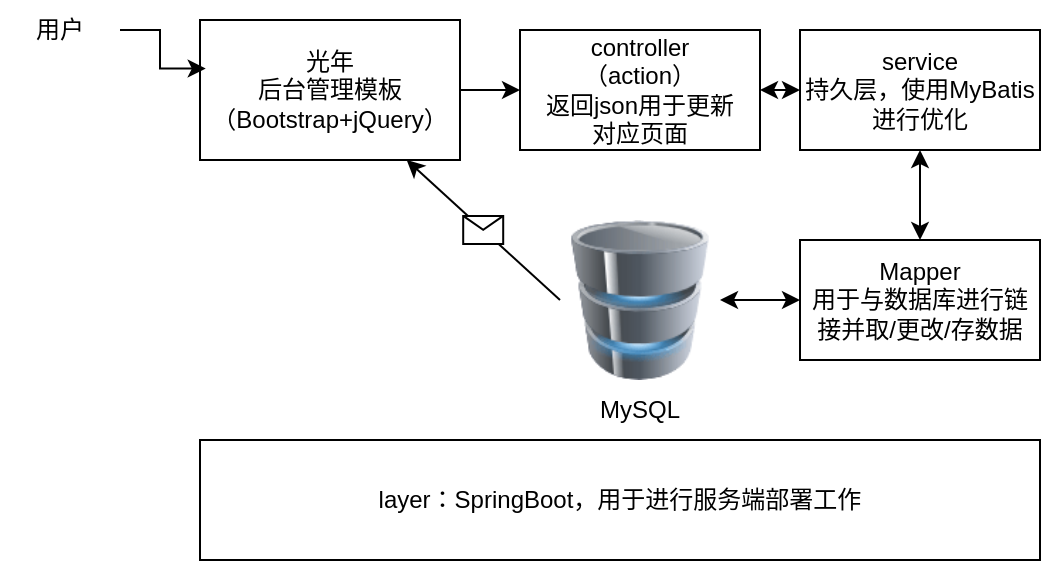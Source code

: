 <mxfile version="28.0.6">
  <diagram name="第 1 页" id="tgjujZaIhlN2Cd1tWsDc">
    <mxGraphModel dx="811" dy="564" grid="1" gridSize="10" guides="1" tooltips="1" connect="1" arrows="1" fold="1" page="1" pageScale="1" pageWidth="827" pageHeight="1169" math="0" shadow="0">
      <root>
        <mxCell id="0" />
        <mxCell id="1" parent="0" />
        <mxCell id="da-vfwqc5VcJlarjJ3Yw-6" style="edgeStyle=orthogonalEdgeStyle;rounded=0;orthogonalLoop=1;jettySize=auto;html=1;exitX=1;exitY=0.5;exitDx=0;exitDy=0;entryX=0;entryY=0.5;entryDx=0;entryDy=0;" edge="1" parent="1" source="da-vfwqc5VcJlarjJ3Yw-1" target="da-vfwqc5VcJlarjJ3Yw-5">
          <mxGeometry relative="1" as="geometry" />
        </mxCell>
        <mxCell id="da-vfwqc5VcJlarjJ3Yw-1" value="光年&lt;div&gt;后台管理模板&lt;/div&gt;&lt;div&gt;（Bootstrap+jQuery）&lt;/div&gt;" style="rounded=0;whiteSpace=wrap;html=1;" vertex="1" parent="1">
          <mxGeometry x="170" y="250" width="130" height="70" as="geometry" />
        </mxCell>
        <mxCell id="da-vfwqc5VcJlarjJ3Yw-2" value="用户" style="text;html=1;align=center;verticalAlign=middle;whiteSpace=wrap;rounded=0;" vertex="1" parent="1">
          <mxGeometry x="70" y="240" width="60" height="30" as="geometry" />
        </mxCell>
        <mxCell id="da-vfwqc5VcJlarjJ3Yw-3" style="edgeStyle=orthogonalEdgeStyle;rounded=0;orthogonalLoop=1;jettySize=auto;html=1;entryX=0.022;entryY=0.347;entryDx=0;entryDy=0;entryPerimeter=0;" edge="1" parent="1" source="da-vfwqc5VcJlarjJ3Yw-2" target="da-vfwqc5VcJlarjJ3Yw-1">
          <mxGeometry relative="1" as="geometry" />
        </mxCell>
        <mxCell id="da-vfwqc5VcJlarjJ3Yw-5" value="controller&lt;div&gt;（action）&lt;/div&gt;&lt;div&gt;返回json用于更新&lt;/div&gt;&lt;div&gt;对应页面&lt;/div&gt;" style="rounded=0;whiteSpace=wrap;html=1;" vertex="1" parent="1">
          <mxGeometry x="330" y="255" width="120" height="60" as="geometry" />
        </mxCell>
        <mxCell id="da-vfwqc5VcJlarjJ3Yw-7" value="service&lt;div&gt;持久层，使用MyBatis进行优化&lt;/div&gt;" style="rounded=0;whiteSpace=wrap;html=1;" vertex="1" parent="1">
          <mxGeometry x="470" y="255" width="120" height="60" as="geometry" />
        </mxCell>
        <mxCell id="da-vfwqc5VcJlarjJ3Yw-9" value="" style="endArrow=classic;startArrow=classic;html=1;rounded=0;exitX=1;exitY=0.5;exitDx=0;exitDy=0;entryX=0;entryY=0.5;entryDx=0;entryDy=0;" edge="1" parent="1" source="da-vfwqc5VcJlarjJ3Yw-5" target="da-vfwqc5VcJlarjJ3Yw-7">
          <mxGeometry width="50" height="50" relative="1" as="geometry">
            <mxPoint x="420" y="460" as="sourcePoint" />
            <mxPoint x="470" y="410" as="targetPoint" />
          </mxGeometry>
        </mxCell>
        <mxCell id="da-vfwqc5VcJlarjJ3Yw-10" value="Mapper&lt;div&gt;用于与数据库进行链接并取/更改/存数据&lt;/div&gt;" style="rounded=0;whiteSpace=wrap;html=1;" vertex="1" parent="1">
          <mxGeometry x="470" y="360" width="120" height="60" as="geometry" />
        </mxCell>
        <mxCell id="da-vfwqc5VcJlarjJ3Yw-11" value="" style="endArrow=classic;startArrow=classic;html=1;rounded=0;entryX=0.5;entryY=1;entryDx=0;entryDy=0;exitX=0.5;exitY=0;exitDx=0;exitDy=0;" edge="1" parent="1" source="da-vfwqc5VcJlarjJ3Yw-10" target="da-vfwqc5VcJlarjJ3Yw-7">
          <mxGeometry width="50" height="50" relative="1" as="geometry">
            <mxPoint x="400" y="460" as="sourcePoint" />
            <mxPoint x="450" y="410" as="targetPoint" />
          </mxGeometry>
        </mxCell>
        <mxCell id="da-vfwqc5VcJlarjJ3Yw-12" value="" style="image;html=1;image=img/lib/clip_art/computers/Database_128x128.png" vertex="1" parent="1">
          <mxGeometry x="350" y="350" width="80" height="80" as="geometry" />
        </mxCell>
        <mxCell id="da-vfwqc5VcJlarjJ3Yw-13" value="" style="endArrow=classic;startArrow=classic;html=1;rounded=0;entryX=0;entryY=0.5;entryDx=0;entryDy=0;" edge="1" parent="1" source="da-vfwqc5VcJlarjJ3Yw-12" target="da-vfwqc5VcJlarjJ3Yw-10">
          <mxGeometry width="50" height="50" relative="1" as="geometry">
            <mxPoint x="380" y="540" as="sourcePoint" />
            <mxPoint x="430" y="490" as="targetPoint" />
          </mxGeometry>
        </mxCell>
        <mxCell id="da-vfwqc5VcJlarjJ3Yw-14" value="MySQL" style="text;html=1;align=center;verticalAlign=middle;whiteSpace=wrap;rounded=0;" vertex="1" parent="1">
          <mxGeometry x="360" y="430" width="60" height="30" as="geometry" />
        </mxCell>
        <mxCell id="da-vfwqc5VcJlarjJ3Yw-15" value="layer：SpringBoot，用于进行服务端部署工作" style="rounded=0;whiteSpace=wrap;html=1;" vertex="1" parent="1">
          <mxGeometry x="170" y="460" width="420" height="60" as="geometry" />
        </mxCell>
        <mxCell id="da-vfwqc5VcJlarjJ3Yw-16" value="" style="endArrow=classic;html=1;rounded=0;exitX=0;exitY=0.5;exitDx=0;exitDy=0;" edge="1" parent="1" source="da-vfwqc5VcJlarjJ3Yw-12" target="da-vfwqc5VcJlarjJ3Yw-1">
          <mxGeometry relative="1" as="geometry">
            <mxPoint x="220" y="380" as="sourcePoint" />
            <mxPoint x="320" y="380" as="targetPoint" />
          </mxGeometry>
        </mxCell>
        <mxCell id="da-vfwqc5VcJlarjJ3Yw-17" value="" style="shape=message;html=1;outlineConnect=0;" vertex="1" parent="da-vfwqc5VcJlarjJ3Yw-16">
          <mxGeometry width="20" height="14" relative="1" as="geometry">
            <mxPoint x="-10" y="-7" as="offset" />
          </mxGeometry>
        </mxCell>
      </root>
    </mxGraphModel>
  </diagram>
</mxfile>
